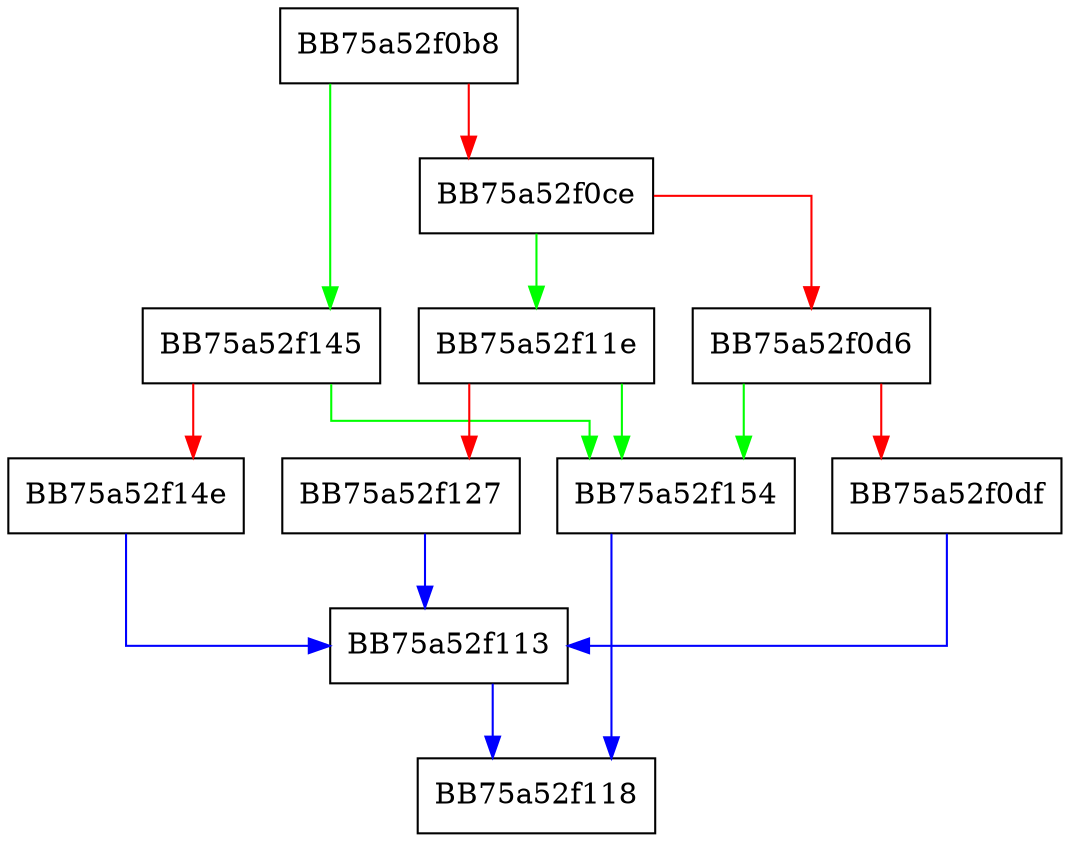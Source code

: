digraph utf8Encode {
  node [shape="box"];
  graph [splines=ortho];
  BB75a52f0b8 -> BB75a52f145 [color="green"];
  BB75a52f0b8 -> BB75a52f0ce [color="red"];
  BB75a52f0ce -> BB75a52f11e [color="green"];
  BB75a52f0ce -> BB75a52f0d6 [color="red"];
  BB75a52f0d6 -> BB75a52f154 [color="green"];
  BB75a52f0d6 -> BB75a52f0df [color="red"];
  BB75a52f0df -> BB75a52f113 [color="blue"];
  BB75a52f113 -> BB75a52f118 [color="blue"];
  BB75a52f11e -> BB75a52f154 [color="green"];
  BB75a52f11e -> BB75a52f127 [color="red"];
  BB75a52f127 -> BB75a52f113 [color="blue"];
  BB75a52f145 -> BB75a52f154 [color="green"];
  BB75a52f145 -> BB75a52f14e [color="red"];
  BB75a52f14e -> BB75a52f113 [color="blue"];
  BB75a52f154 -> BB75a52f118 [color="blue"];
}